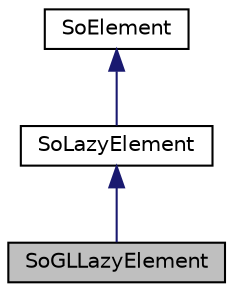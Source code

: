 digraph "SoGLLazyElement"
{
 // LATEX_PDF_SIZE
  edge [fontname="Helvetica",fontsize="10",labelfontname="Helvetica",labelfontsize="10"];
  node [fontname="Helvetica",fontsize="10",shape=record];
  Node1 [label="SoGLLazyElement",height=0.2,width=0.4,color="black", fillcolor="grey75", style="filled", fontcolor="black",tooltip="The SoGLLazyElement class is meant to optimize GL rendering."];
  Node2 -> Node1 [dir="back",color="midnightblue",fontsize="10",style="solid",fontname="Helvetica"];
  Node2 [label="SoLazyElement",height=0.2,width=0.4,color="black", fillcolor="white", style="filled",URL="$classSoLazyElement.html",tooltip="The SoLazyElement class is used to handle material and shape properties."];
  Node3 -> Node2 [dir="back",color="midnightblue",fontsize="10",style="solid",fontname="Helvetica"];
  Node3 [label="SoElement",height=0.2,width=0.4,color="black", fillcolor="white", style="filled",URL="$classSoElement.html",tooltip="SoElement is the abstract base class for all elements."];
}
